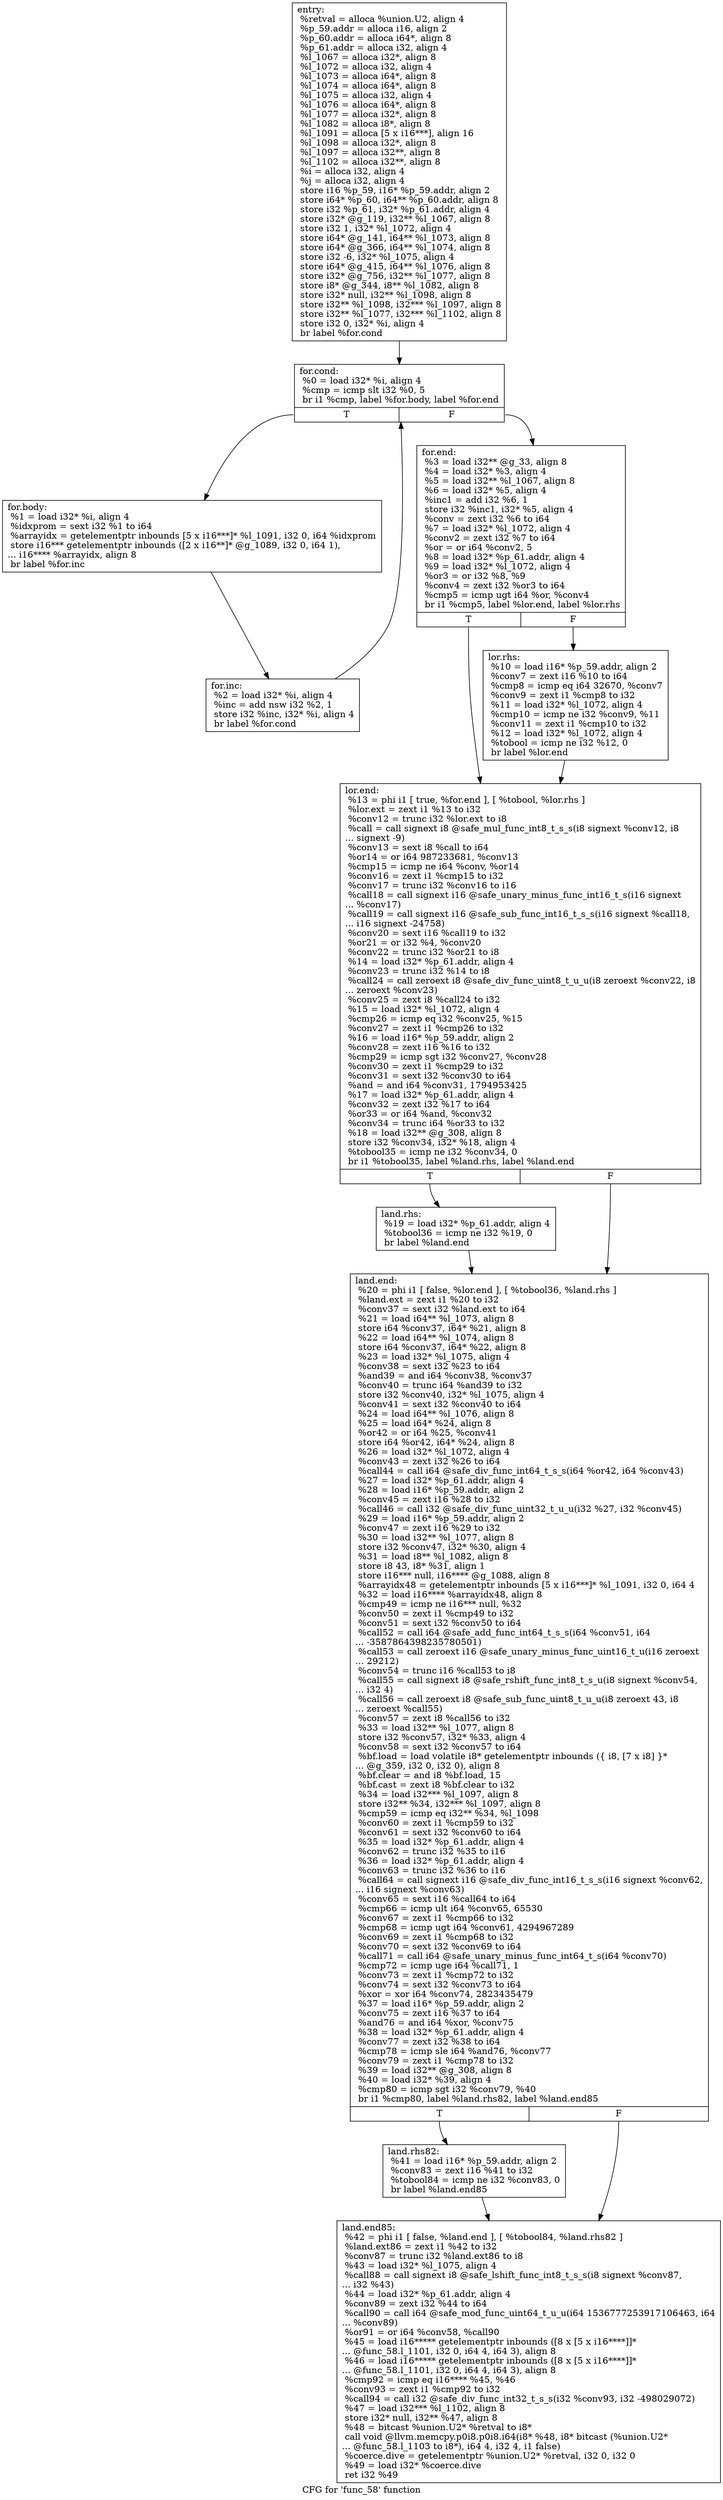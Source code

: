 digraph "CFG for 'func_58' function" {
	label="CFG for 'func_58' function";

	Node0xa9138f0 [shape=record,label="{entry:\l  %retval = alloca %union.U2, align 4\l  %p_59.addr = alloca i16, align 2\l  %p_60.addr = alloca i64*, align 8\l  %p_61.addr = alloca i32, align 4\l  %l_1067 = alloca i32*, align 8\l  %l_1072 = alloca i32, align 4\l  %l_1073 = alloca i64*, align 8\l  %l_1074 = alloca i64*, align 8\l  %l_1075 = alloca i32, align 4\l  %l_1076 = alloca i64*, align 8\l  %l_1077 = alloca i32*, align 8\l  %l_1082 = alloca i8*, align 8\l  %l_1091 = alloca [5 x i16***], align 16\l  %l_1098 = alloca i32*, align 8\l  %l_1097 = alloca i32**, align 8\l  %l_1102 = alloca i32**, align 8\l  %i = alloca i32, align 4\l  %j = alloca i32, align 4\l  store i16 %p_59, i16* %p_59.addr, align 2\l  store i64* %p_60, i64** %p_60.addr, align 8\l  store i32 %p_61, i32* %p_61.addr, align 4\l  store i32* @g_119, i32** %l_1067, align 8\l  store i32 1, i32* %l_1072, align 4\l  store i64* @g_141, i64** %l_1073, align 8\l  store i64* @g_366, i64** %l_1074, align 8\l  store i32 -6, i32* %l_1075, align 4\l  store i64* @g_415, i64** %l_1076, align 8\l  store i32* @g_756, i32** %l_1077, align 8\l  store i8* @g_344, i8** %l_1082, align 8\l  store i32* null, i32** %l_1098, align 8\l  store i32** %l_1098, i32*** %l_1097, align 8\l  store i32** %l_1077, i32*** %l_1102, align 8\l  store i32 0, i32* %i, align 4\l  br label %for.cond\l}"];
	Node0xa9138f0 -> Node0xa913920;
	Node0xa913920 [shape=record,label="{for.cond:                                         \l  %0 = load i32* %i, align 4\l  %cmp = icmp slt i32 %0, 5\l  br i1 %cmp, label %for.body, label %for.end\l|{<s0>T|<s1>F}}"];
	Node0xa913920:s0 -> Node0xa913950;
	Node0xa913920:s1 -> Node0xa9139b0;
	Node0xa913950 [shape=record,label="{for.body:                                         \l  %1 = load i32* %i, align 4\l  %idxprom = sext i32 %1 to i64\l  %arrayidx = getelementptr inbounds [5 x i16***]* %l_1091, i32 0, i64 %idxprom\l  store i16*** getelementptr inbounds ([2 x i16**]* @g_1089, i32 0, i64 1),\l... i16**** %arrayidx, align 8\l  br label %for.inc\l}"];
	Node0xa913950 -> Node0xa913980;
	Node0xa913980 [shape=record,label="{for.inc:                                          \l  %2 = load i32* %i, align 4\l  %inc = add nsw i32 %2, 1\l  store i32 %inc, i32* %i, align 4\l  br label %for.cond\l}"];
	Node0xa913980 -> Node0xa913920;
	Node0xa9139b0 [shape=record,label="{for.end:                                          \l  %3 = load i32** @g_33, align 8\l  %4 = load i32* %3, align 4\l  %5 = load i32** %l_1067, align 8\l  %6 = load i32* %5, align 4\l  %inc1 = add i32 %6, 1\l  store i32 %inc1, i32* %5, align 4\l  %conv = zext i32 %6 to i64\l  %7 = load i32* %l_1072, align 4\l  %conv2 = zext i32 %7 to i64\l  %or = or i64 %conv2, 5\l  %8 = load i32* %p_61.addr, align 4\l  %9 = load i32* %l_1072, align 4\l  %or3 = or i32 %8, %9\l  %conv4 = zext i32 %or3 to i64\l  %cmp5 = icmp ugt i64 %or, %conv4\l  br i1 %cmp5, label %lor.end, label %lor.rhs\l|{<s0>T|<s1>F}}"];
	Node0xa9139b0:s0 -> Node0xa913a10;
	Node0xa9139b0:s1 -> Node0xa9139e0;
	Node0xa9139e0 [shape=record,label="{lor.rhs:                                          \l  %10 = load i16* %p_59.addr, align 2\l  %conv7 = zext i16 %10 to i64\l  %cmp8 = icmp eq i64 32670, %conv7\l  %conv9 = zext i1 %cmp8 to i32\l  %11 = load i32* %l_1072, align 4\l  %cmp10 = icmp ne i32 %conv9, %11\l  %conv11 = zext i1 %cmp10 to i32\l  %12 = load i32* %l_1072, align 4\l  %tobool = icmp ne i32 %12, 0\l  br label %lor.end\l}"];
	Node0xa9139e0 -> Node0xa913a10;
	Node0xa913a10 [shape=record,label="{lor.end:                                          \l  %13 = phi i1 [ true, %for.end ], [ %tobool, %lor.rhs ]\l  %lor.ext = zext i1 %13 to i32\l  %conv12 = trunc i32 %lor.ext to i8\l  %call = call signext i8 @safe_mul_func_int8_t_s_s(i8 signext %conv12, i8\l... signext -9)\l  %conv13 = sext i8 %call to i64\l  %or14 = or i64 987233681, %conv13\l  %cmp15 = icmp ne i64 %conv, %or14\l  %conv16 = zext i1 %cmp15 to i32\l  %conv17 = trunc i32 %conv16 to i16\l  %call18 = call signext i16 @safe_unary_minus_func_int16_t_s(i16 signext\l... %conv17)\l  %call19 = call signext i16 @safe_sub_func_int16_t_s_s(i16 signext %call18,\l... i16 signext -24758)\l  %conv20 = sext i16 %call19 to i32\l  %or21 = or i32 %4, %conv20\l  %conv22 = trunc i32 %or21 to i8\l  %14 = load i32* %p_61.addr, align 4\l  %conv23 = trunc i32 %14 to i8\l  %call24 = call zeroext i8 @safe_div_func_uint8_t_u_u(i8 zeroext %conv22, i8\l... zeroext %conv23)\l  %conv25 = zext i8 %call24 to i32\l  %15 = load i32* %l_1072, align 4\l  %cmp26 = icmp eq i32 %conv25, %15\l  %conv27 = zext i1 %cmp26 to i32\l  %16 = load i16* %p_59.addr, align 2\l  %conv28 = zext i16 %16 to i32\l  %cmp29 = icmp sgt i32 %conv27, %conv28\l  %conv30 = zext i1 %cmp29 to i32\l  %conv31 = sext i32 %conv30 to i64\l  %and = and i64 %conv31, 1794953425\l  %17 = load i32* %p_61.addr, align 4\l  %conv32 = zext i32 %17 to i64\l  %or33 = or i64 %and, %conv32\l  %conv34 = trunc i64 %or33 to i32\l  %18 = load i32** @g_308, align 8\l  store i32 %conv34, i32* %18, align 4\l  %tobool35 = icmp ne i32 %conv34, 0\l  br i1 %tobool35, label %land.rhs, label %land.end\l|{<s0>T|<s1>F}}"];
	Node0xa913a10:s0 -> Node0xa913a40;
	Node0xa913a10:s1 -> Node0xa913a70;
	Node0xa913a40 [shape=record,label="{land.rhs:                                         \l  %19 = load i32* %p_61.addr, align 4\l  %tobool36 = icmp ne i32 %19, 0\l  br label %land.end\l}"];
	Node0xa913a40 -> Node0xa913a70;
	Node0xa913a70 [shape=record,label="{land.end:                                         \l  %20 = phi i1 [ false, %lor.end ], [ %tobool36, %land.rhs ]\l  %land.ext = zext i1 %20 to i32\l  %conv37 = sext i32 %land.ext to i64\l  %21 = load i64** %l_1073, align 8\l  store i64 %conv37, i64* %21, align 8\l  %22 = load i64** %l_1074, align 8\l  store i64 %conv37, i64* %22, align 8\l  %23 = load i32* %l_1075, align 4\l  %conv38 = sext i32 %23 to i64\l  %and39 = and i64 %conv38, %conv37\l  %conv40 = trunc i64 %and39 to i32\l  store i32 %conv40, i32* %l_1075, align 4\l  %conv41 = sext i32 %conv40 to i64\l  %24 = load i64** %l_1076, align 8\l  %25 = load i64* %24, align 8\l  %or42 = or i64 %25, %conv41\l  store i64 %or42, i64* %24, align 8\l  %26 = load i32* %l_1072, align 4\l  %conv43 = zext i32 %26 to i64\l  %call44 = call i64 @safe_div_func_int64_t_s_s(i64 %or42, i64 %conv43)\l  %27 = load i32* %p_61.addr, align 4\l  %28 = load i16* %p_59.addr, align 2\l  %conv45 = zext i16 %28 to i32\l  %call46 = call i32 @safe_div_func_uint32_t_u_u(i32 %27, i32 %conv45)\l  %29 = load i16* %p_59.addr, align 2\l  %conv47 = zext i16 %29 to i32\l  %30 = load i32** %l_1077, align 8\l  store i32 %conv47, i32* %30, align 4\l  %31 = load i8** %l_1082, align 8\l  store i8 43, i8* %31, align 1\l  store i16*** null, i16**** @g_1088, align 8\l  %arrayidx48 = getelementptr inbounds [5 x i16***]* %l_1091, i32 0, i64 4\l  %32 = load i16**** %arrayidx48, align 8\l  %cmp49 = icmp ne i16*** null, %32\l  %conv50 = zext i1 %cmp49 to i32\l  %conv51 = sext i32 %conv50 to i64\l  %call52 = call i64 @safe_add_func_int64_t_s_s(i64 %conv51, i64\l... -3587864398235780501)\l  %call53 = call zeroext i16 @safe_unary_minus_func_uint16_t_u(i16 zeroext\l... 29212)\l  %conv54 = trunc i16 %call53 to i8\l  %call55 = call signext i8 @safe_rshift_func_int8_t_s_u(i8 signext %conv54,\l... i32 4)\l  %call56 = call zeroext i8 @safe_sub_func_uint8_t_u_u(i8 zeroext 43, i8\l... zeroext %call55)\l  %conv57 = zext i8 %call56 to i32\l  %33 = load i32** %l_1077, align 8\l  store i32 %conv57, i32* %33, align 4\l  %conv58 = sext i32 %conv57 to i64\l  %bf.load = load volatile i8* getelementptr inbounds (\{ i8, [7 x i8] \}*\l... @g_359, i32 0, i32 0), align 8\l  %bf.clear = and i8 %bf.load, 15\l  %bf.cast = zext i8 %bf.clear to i32\l  %34 = load i32*** %l_1097, align 8\l  store i32** %34, i32*** %l_1097, align 8\l  %cmp59 = icmp eq i32** %34, %l_1098\l  %conv60 = zext i1 %cmp59 to i32\l  %conv61 = sext i32 %conv60 to i64\l  %35 = load i32* %p_61.addr, align 4\l  %conv62 = trunc i32 %35 to i16\l  %36 = load i32* %p_61.addr, align 4\l  %conv63 = trunc i32 %36 to i16\l  %call64 = call signext i16 @safe_div_func_int16_t_s_s(i16 signext %conv62,\l... i16 signext %conv63)\l  %conv65 = sext i16 %call64 to i64\l  %cmp66 = icmp ult i64 %conv65, 65530\l  %conv67 = zext i1 %cmp66 to i32\l  %cmp68 = icmp ugt i64 %conv61, 4294967289\l  %conv69 = zext i1 %cmp68 to i32\l  %conv70 = sext i32 %conv69 to i64\l  %call71 = call i64 @safe_unary_minus_func_int64_t_s(i64 %conv70)\l  %cmp72 = icmp uge i64 %call71, 1\l  %conv73 = zext i1 %cmp72 to i32\l  %conv74 = sext i32 %conv73 to i64\l  %xor = xor i64 %conv74, 2823435479\l  %37 = load i16* %p_59.addr, align 2\l  %conv75 = zext i16 %37 to i64\l  %and76 = and i64 %xor, %conv75\l  %38 = load i32* %p_61.addr, align 4\l  %conv77 = zext i32 %38 to i64\l  %cmp78 = icmp sle i64 %and76, %conv77\l  %conv79 = zext i1 %cmp78 to i32\l  %39 = load i32** @g_308, align 8\l  %40 = load i32* %39, align 4\l  %cmp80 = icmp sgt i32 %conv79, %40\l  br i1 %cmp80, label %land.rhs82, label %land.end85\l|{<s0>T|<s1>F}}"];
	Node0xa913a70:s0 -> Node0xa913aa0;
	Node0xa913a70:s1 -> Node0xa913ad0;
	Node0xa913aa0 [shape=record,label="{land.rhs82:                                       \l  %41 = load i16* %p_59.addr, align 2\l  %conv83 = zext i16 %41 to i32\l  %tobool84 = icmp ne i32 %conv83, 0\l  br label %land.end85\l}"];
	Node0xa913aa0 -> Node0xa913ad0;
	Node0xa913ad0 [shape=record,label="{land.end85:                                       \l  %42 = phi i1 [ false, %land.end ], [ %tobool84, %land.rhs82 ]\l  %land.ext86 = zext i1 %42 to i32\l  %conv87 = trunc i32 %land.ext86 to i8\l  %43 = load i32* %l_1075, align 4\l  %call88 = call signext i8 @safe_lshift_func_int8_t_s_s(i8 signext %conv87,\l... i32 %43)\l  %44 = load i32* %p_61.addr, align 4\l  %conv89 = zext i32 %44 to i64\l  %call90 = call i64 @safe_mod_func_uint64_t_u_u(i64 1536777253917106463, i64\l... %conv89)\l  %or91 = or i64 %conv58, %call90\l  %45 = load i16***** getelementptr inbounds ([8 x [5 x i16****]]*\l... @func_58.l_1101, i32 0, i64 4, i64 3), align 8\l  %46 = load i16***** getelementptr inbounds ([8 x [5 x i16****]]*\l... @func_58.l_1101, i32 0, i64 4, i64 3), align 8\l  %cmp92 = icmp eq i16**** %45, %46\l  %conv93 = zext i1 %cmp92 to i32\l  %call94 = call i32 @safe_div_func_int32_t_s_s(i32 %conv93, i32 -498029072)\l  %47 = load i32*** %l_1102, align 8\l  store i32* null, i32** %47, align 8\l  %48 = bitcast %union.U2* %retval to i8*\l  call void @llvm.memcpy.p0i8.p0i8.i64(i8* %48, i8* bitcast (%union.U2*\l... @func_58.l_1103 to i8*), i64 4, i32 4, i1 false)\l  %coerce.dive = getelementptr %union.U2* %retval, i32 0, i32 0\l  %49 = load i32* %coerce.dive\l  ret i32 %49\l}"];
}
